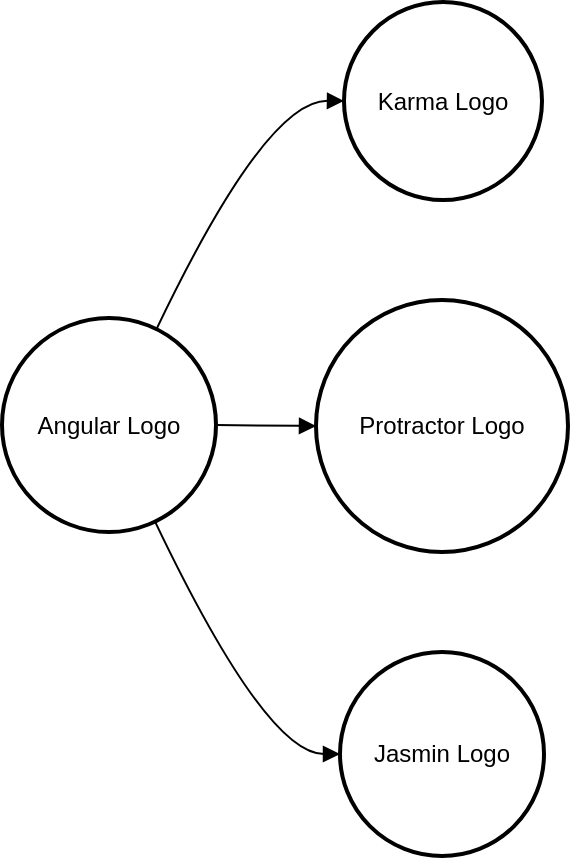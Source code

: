 <mxfile version="24.5.4" type="github">
  <diagram name="Page-1" id="KrvKX_JpCu445NJkwaZN">
    <mxGraphModel>
      <root>
        <mxCell id="0" />
        <mxCell id="1" parent="0" />
        <mxCell id="2" value="Angular Logo" style="ellipse;aspect=fixed;strokeWidth=2;whiteSpace=wrap;" vertex="1" parent="1">
          <mxGeometry y="158" width="107" height="107" as="geometry" />
        </mxCell>
        <mxCell id="3" value="Karma Logo" style="ellipse;aspect=fixed;strokeWidth=2;whiteSpace=wrap;" vertex="1" parent="1">
          <mxGeometry x="171" width="99" height="99" as="geometry" />
        </mxCell>
        <mxCell id="4" value="Protractor Logo" style="ellipse;aspect=fixed;strokeWidth=2;whiteSpace=wrap;" vertex="1" parent="1">
          <mxGeometry x="157" y="149" width="126" height="126" as="geometry" />
        </mxCell>
        <mxCell id="5" value="Jasmin Logo" style="ellipse;aspect=fixed;strokeWidth=2;whiteSpace=wrap;" vertex="1" parent="1">
          <mxGeometry x="169" y="325" width="102" height="102" as="geometry" />
        </mxCell>
        <mxCell id="6" value="" style="curved=1;startArrow=none;endArrow=block;exitX=0.75;exitY=0;entryX=0;entryY=0.5;" edge="1" parent="1" source="2" target="3">
          <mxGeometry relative="1" as="geometry">
            <Array as="points">
              <mxPoint x="132" y="49" />
            </Array>
          </mxGeometry>
        </mxCell>
        <mxCell id="7" value="" style="curved=1;startArrow=none;endArrow=block;exitX=1;exitY=0.5;entryX=0;entryY=0.5;" edge="1" parent="1" source="2" target="4">
          <mxGeometry relative="1" as="geometry">
            <Array as="points" />
          </mxGeometry>
        </mxCell>
        <mxCell id="8" value="" style="curved=1;startArrow=none;endArrow=block;exitX=0.74;exitY=1;entryX=0;entryY=0.5;" edge="1" parent="1" source="2" target="5">
          <mxGeometry relative="1" as="geometry">
            <Array as="points">
              <mxPoint x="132" y="376" />
            </Array>
          </mxGeometry>
        </mxCell>
      </root>
    </mxGraphModel>
  </diagram>
</mxfile>
